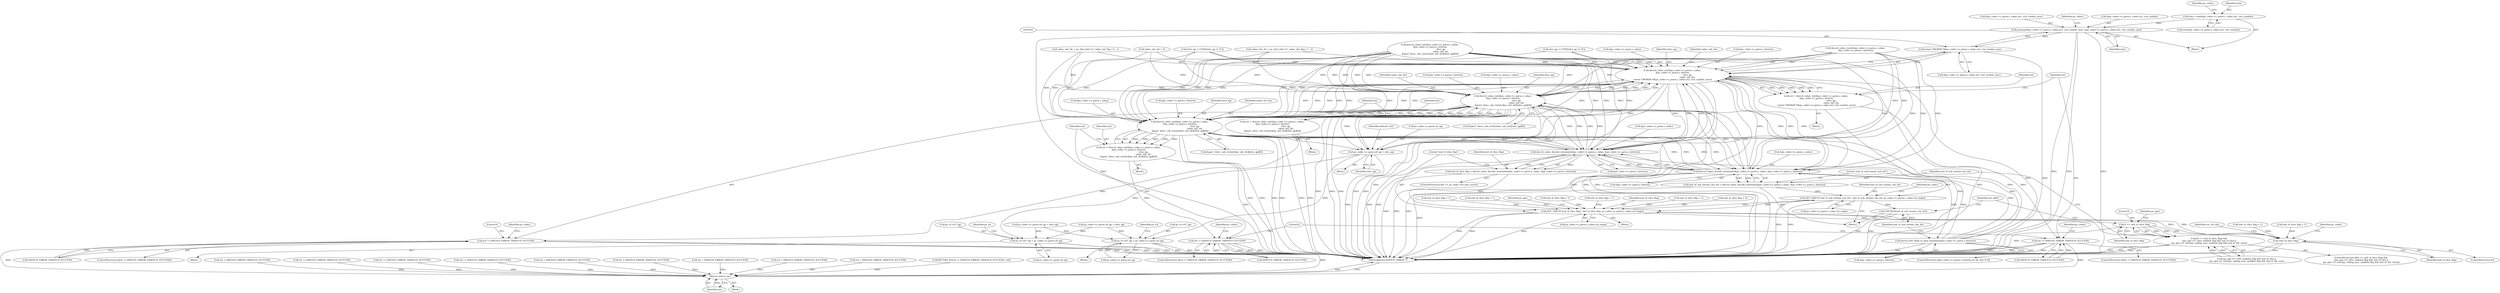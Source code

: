 digraph "0_Android_2b9fb0c2074d370a254b35e2489de2d94943578d@API" {
"1002464" [label="(Call,size = sizeof(ps_codec->s_parse.s_cabac.au1_ctxt_models))"];
"1002474" [label="(Call,memcpy(&ps_codec->s_parse.s_cabac.au1_ctxt_models_sync, &ps_codec->s_parse.s_cabac.au1_ctxt_models, size))"];
"1001638" [label="(Call,(const UWORD8 *)&ps_codec->s_parse.s_cabac.au1_ctxt_models_sync)"];
"1001623" [label="(Call,ihevcd_cabac_init(&ps_codec->s_parse.s_cabac,\n &ps_codec->s_parse.s_bitstrm,\n                                            slice_qp,\n                                            cabac_init_idc,\n (const UWORD8 *)&ps_codec->s_parse.s_cabac.au1_ctxt_models_sync))"];
"1001305" [label="(Call,ihevcd_cabac_init(&ps_codec->s_parse.s_cabac,\n &ps_codec->s_parse.s_bitstrm,\n                                        slice_qp,\n                                        cabac_init_idc,\n &gau1_ihevc_cab_ctxts[cabac_init_idc][slice_qp][0]))"];
"1001303" [label="(Call,ret = ihevcd_cabac_init(&ps_codec->s_parse.s_cabac,\n &ps_codec->s_parse.s_bitstrm,\n                                        slice_qp,\n                                        cabac_init_idc,\n &gau1_ihevc_cab_ctxts[cabac_init_idc][slice_qp][0]))"];
"1001329" [label="(Call,ret != (IHEVCD_ERROR_T)IHEVCD_SUCCESS)"];
"1005289" [label="(Return,return ret;)"];
"1001564" [label="(Call,ps_codec->s_parse.u4_qp = slice_qp)"];
"1001993" [label="(Call,ps_tu->b7_qp = ps_codec->s_parse.u4_qp)"];
"1002264" [label="(Call,ps_tu->b7_qp = ps_codec->s_parse.u4_qp)"];
"1001576" [label="(Call,ihevcd_cabac_init(&ps_codec->s_parse.s_cabac,\n &ps_codec->s_parse.s_bitstrm,\n                                            slice_qp,\n                                            cabac_init_idc,\n &gau1_ihevc_cab_ctxts[cabac_init_idc][slice_qp][0]))"];
"1001574" [label="(Call,ret = ihevcd_cabac_init(&ps_codec->s_parse.s_cabac,\n &ps_codec->s_parse.s_bitstrm,\n                                            slice_qp,\n                                            cabac_init_idc,\n &gau1_ihevc_cab_ctxts[cabac_init_idc][slice_qp][0]))"];
"1001600" [label="(Call,ret != (IHEVCD_ERROR_T)IHEVCD_SUCCESS)"];
"1002405" [label="(Call,ihevcd_cabac_decode_terminate(&ps_codec->s_parse.s_cabac, &ps_codec->s_parse.s_bitstrm))"];
"1002403" [label="(Call,end_of_slice_flag = ihevcd_cabac_decode_terminate(&ps_codec->s_parse.s_cabac, &ps_codec->s_parse.s_bitstrm))"];
"1002418" [label="(Call,AEV_TRACE(\"end_of_slice_flag\", end_of_slice_flag, ps_codec->s_parse.s_cabac.u4_range))"];
"1002525" [label="(Call,0 == end_of_slice_flag)"];
"1002524" [label="(Call,(0 == end_of_slice_flag) &&\n ((ps_pps->i1_tiles_enabled_flag && end_of_tile) ||\n (ps_pps->i1_entropy_coding_sync_enabled_flag && end_of_tile_row)))"];
"1004893" [label="(Call,!end_of_slice_flag)"];
"1002556" [label="(Call,AEV_TRACE(\"end_of_sub_stream_one_bit\", end_of_sub_stream_one_bit, ps_codec->s_parse.s_cabac.u4_range))"];
"1002583" [label="(Call,UNUSED(end_of_sub_stream_one_bit))"];
"1002543" [label="(Call,ihevcd_cabac_decode_terminate(&ps_codec->s_parse.s_cabac, &ps_codec->s_parse.s_bitstrm))"];
"1002541" [label="(Call,end_of_sub_stream_one_bit = ihevcd_cabac_decode_terminate(&ps_codec->s_parse.s_cabac, &ps_codec->s_parse.s_bitstrm))"];
"1002576" [label="(Call,ihevcd_bits_flush_to_byte_boundary(&ps_codec->s_parse.s_bitstrm))"];
"1001621" [label="(Call,ret = ihevcd_cabac_init(&ps_codec->s_parse.s_cabac,\n &ps_codec->s_parse.s_bitstrm,\n                                            slice_qp,\n                                            cabac_init_idc,\n (const UWORD8 *)&ps_codec->s_parse.s_cabac.au1_ctxt_models_sync))"];
"1001649" [label="(Call,ret != (IHEVCD_ERROR_T)IHEVCD_SUCCESS)"];
"1002558" [label="(Identifier,end_of_sub_stream_one_bit)"];
"1001320" [label="(Call,&gau1_ihevc_cab_ctxts[cabac_init_idc][slice_qp][0])"];
"1001331" [label="(Call,(IHEVCD_ERROR_T)IHEVCD_SUCCESS)"];
"1002542" [label="(Identifier,end_of_sub_stream_one_bit)"];
"1002583" [label="(Call,UNUSED(end_of_sub_stream_one_bit))"];
"1002420" [label="(Identifier,end_of_slice_flag)"];
"1002566" [label="(ControlStructure,if(ps_codec->s_parse.s_bitstrm.u4_bit_ofst % 8))"];
"1000191" [label="(Call,ret = (IHEVCD_ERROR_T)IHEVCD_SUCCESS)"];
"1001583" [label="(Call,&ps_codec->s_parse.s_bitstrm)"];
"1002559" [label="(Call,ps_codec->s_parse.s_cabac.u4_range)"];
"1000839" [label="(Call,cabac_init_idc = ps_slice_hdr->i1_cabac_init_flag ? 2 : 1)"];
"1001330" [label="(Identifier,ret)"];
"1001648" [label="(ControlStructure,if(ret != (IHEVCD_ERROR_T)IHEVCD_SUCCESS))"];
"1001997" [label="(Call,ps_codec->s_parse.u4_qp)"];
"1001010" [label="(Call,ret != (IHEVCD_ERROR_T)IHEVCD_SUCCESS)"];
"1000866" [label="(Call,slice_qp = CLIP3(slice_qp, 0, 51))"];
"1002164" [label="(Block,)"];
"1002577" [label="(Call,&ps_codec->s_parse.s_bitstrm)"];
"1005291" [label="(MethodReturn,IHEVCD_ERROR_T)"];
"1001564" [label="(Call,ps_codec->s_parse.u4_qp = slice_qp)"];
"1001576" [label="(Call,ihevcd_cabac_init(&ps_codec->s_parse.s_cabac,\n &ps_codec->s_parse.s_bitstrm,\n                                            slice_qp,\n                                            cabac_init_idc,\n &gau1_ihevc_cab_ctxts[cabac_init_idc][slice_qp][0]))"];
"1002412" [label="(Call,&ps_codec->s_parse.s_bitstrm)"];
"1005290" [label="(Identifier,ret)"];
"1002543" [label="(Call,ihevcd_cabac_decode_terminate(&ps_codec->s_parse.s_cabac, &ps_codec->s_parse.s_bitstrm))"];
"1002268" [label="(Call,ps_codec->s_parse.u4_qp)"];
"1002527" [label="(Identifier,end_of_slice_flag)"];
"1002556" [label="(Call,AEV_TRACE(\"end_of_sub_stream_one_bit\", end_of_sub_stream_one_bit, ps_codec->s_parse.s_cabac.u4_range))"];
"1001640" [label="(Call,&ps_codec->s_parse.s_cabac.au1_ctxt_models_sync)"];
"1001651" [label="(Call,(IHEVCD_ERROR_T)IHEVCD_SUCCESS)"];
"1001630" [label="(Call,&ps_codec->s_parse.s_bitstrm)"];
"1001589" [label="(Identifier,slice_qp)"];
"1001599" [label="(ControlStructure,if(ret != (IHEVCD_ERROR_T)IHEVCD_SUCCESS))"];
"1001608" [label="(Identifier,ps_codec)"];
"1001572" [label="(Identifier,default_ctxt)"];
"1000901" [label="(Call,ps_codec->s_parse.u4_qp = slice_qp)"];
"1001328" [label="(ControlStructure,if(ret != (IHEVCD_ERROR_T)IHEVCD_SUCCESS))"];
"1002525" [label="(Call,0 == end_of_slice_flag)"];
"1001866" [label="(Call,ret != (IHEVCD_ERROR_T)IHEVCD_SUCCESS)"];
"1001573" [label="(Block,)"];
"1004894" [label="(Identifier,end_of_slice_flag)"];
"1001602" [label="(Call,(IHEVCD_ERROR_T)IHEVCD_SUCCESS)"];
"1002571" [label="(Identifier,ps_codec)"];
"1002475" [label="(Call,&ps_codec->s_parse.s_cabac.au1_ctxt_models_sync)"];
"1001993" [label="(Call,ps_tu->b7_qp = ps_codec->s_parse.u4_qp)"];
"1001670" [label="(Literal,0)"];
"1001021" [label="(Call,end_of_slice_flag = 1)"];
"1002584" [label="(Identifier,end_of_sub_stream_one_bit)"];
"1000197" [label="(Call,end_of_slice_flag = 0)"];
"1001303" [label="(Call,ret = ihevcd_cabac_init(&ps_codec->s_parse.s_cabac,\n &ps_codec->s_parse.s_bitstrm,\n                                        slice_qp,\n                                        cabac_init_idc,\n &gau1_ihevc_cab_ctxts[cabac_init_idc][slice_qp][0]))"];
"1002539" [label="(Block,)"];
"1002464" [label="(Call,size = sizeof(ps_codec->s_parse.s_cabac.au1_ctxt_models))"];
"1002576" [label="(Call,ihevcd_bits_flush_to_byte_boundary(&ps_codec->s_parse.s_bitstrm))"];
"1001601" [label="(Identifier,ret)"];
"1001448" [label="(Call,ret != (IHEVCD_ERROR_T)IHEVCD_SUCCESS)"];
"1001624" [label="(Call,&ps_codec->s_parse.s_cabac)"];
"1001329" [label="(Call,ret != (IHEVCD_ERROR_T)IHEVCD_SUCCESS)"];
"1002528" [label="(Call,(ps_pps->i1_tiles_enabled_flag && end_of_tile) ||\n (ps_pps->i1_entropy_coding_sync_enabled_flag && end_of_tile_row))"];
"1001565" [label="(Call,ps_codec->s_parse.u4_qp)"];
"1002479" [label="(Identifier,ps_codec)"];
"1001034" [label="(Identifier,cur_ctb_idx)"];
"1002264" [label="(Call,ps_tu->b7_qp = ps_codec->s_parse.u4_qp)"];
"1002397" [label="(ControlStructure,if(0 == ps_codec->i4_slice_error))"];
"1001343" [label="(Call,ret = (IHEVCD_ERROR_T)IHEVCD_SUCCESS)"];
"1001153" [label="(Call,ps_codec->s_parse.u4_qp = slice_qp)"];
"1001575" [label="(Identifier,ret)"];
"1001650" [label="(Identifier,ret)"];
"1002421" [label="(Call,ps_codec->s_parse.s_cabac.u4_range)"];
"1002588" [label="(Identifier,ctb_addr)"];
"1002418" [label="(Call,AEV_TRACE(\"end_of_slice_flag\", end_of_slice_flag, ps_codec->s_parse.s_cabac.u4_range))"];
"1001621" [label="(Call,ret = ihevcd_cabac_init(&ps_codec->s_parse.s_cabac,\n &ps_codec->s_parse.s_bitstrm,\n                                            slice_qp,\n                                            cabac_init_idc,\n (const UWORD8 *)&ps_codec->s_parse.s_cabac.au1_ctxt_models_sync))"];
"1002462" [label="(Block,)"];
"1001305" [label="(Call,ihevcd_cabac_init(&ps_codec->s_parse.s_cabac,\n &ps_codec->s_parse.s_bitstrm,\n                                        slice_qp,\n                                        cabac_init_idc,\n &gau1_ihevc_cab_ctxts[cabac_init_idc][slice_qp][0]))"];
"1002466" [label="(Call,sizeof(ps_codec->s_parse.s_cabac.au1_ctxt_models))"];
"1002541" [label="(Call,end_of_sub_stream_one_bit = ihevcd_cabac_decode_terminate(&ps_codec->s_parse.s_cabac, &ps_codec->s_parse.s_bitstrm))"];
"1001319" [label="(Identifier,cabac_init_idc)"];
"1001611" [label="(Call,end_of_slice_flag = 1)"];
"1001570" [label="(Identifier,slice_qp)"];
"1001623" [label="(Call,ihevcd_cabac_init(&ps_codec->s_parse.s_cabac,\n &ps_codec->s_parse.s_bitstrm,\n                                            slice_qp,\n                                            cabac_init_idc,\n (const UWORD8 *)&ps_codec->s_parse.s_cabac.au1_ctxt_models_sync))"];
"1001590" [label="(Identifier,cabac_init_idc)"];
"1001649" [label="(Call,ret != (IHEVCD_ERROR_T)IHEVCD_SUCCESS)"];
"1000828" [label="(Call,cabac_init_idc = 0)"];
"1000986" [label="(Call,ihevcd_cabac_init(&ps_codec->s_parse.s_cabac,\n &ps_codec->s_parse.s_bitstrm,\n                                slice_qp,\n                                cabac_init_idc,\n &gau1_ihevc_cab_ctxts[cabac_init_idc][slice_qp][0]))"];
"1002497" [label="(Identifier,ps_codec)"];
"1001304" [label="(Identifier,ret)"];
"1001029" [label="(ControlStructure,do)"];
"1002405" [label="(Call,ihevcd_cabac_decode_terminate(&ps_codec->s_parse.s_cabac, &ps_codec->s_parse.s_bitstrm))"];
"1001660" [label="(Call,end_of_slice_flag = 1)"];
"1001534" [label="(Block,)"];
"1001591" [label="(Call,&gau1_ihevc_cab_ctxts[cabac_init_idc][slice_qp][0])"];
"1002265" [label="(Call,ps_tu->b7_qp)"];
"1002004" [label="(Identifier,ps_tu)"];
"1001614" [label="(Call,ret = (IHEVCD_ERROR_T)IHEVCD_SUCCESS)"];
"1001620" [label="(Block,)"];
"1004887" [label="(Call,end_of_slice_flag = 1)"];
"1002403" [label="(Call,end_of_slice_flag = ihevcd_cabac_decode_terminate(&ps_codec->s_parse.s_cabac, &ps_codec->s_parse.s_bitstrm))"];
"1001337" [label="(Identifier,ps_codec)"];
"1001622" [label="(Identifier,ret)"];
"1002158" [label="(Call,ret = (IHEVCD_ERROR_T)IHEVCD_SUCCESS)"];
"1002431" [label="(Identifier,ps_pps)"];
"1002526" [label="(Literal,0)"];
"1002474" [label="(Call,memcpy(&ps_codec->s_parse.s_cabac.au1_ctxt_models_sync, &ps_codec->s_parse.s_cabac.au1_ctxt_models, size))"];
"1004810" [label="(Call,end_of_slice_flag = 1)"];
"1002483" [label="(Call,&ps_codec->s_parse.s_cabac.au1_ctxt_models)"];
"1004897" [label="(Identifier,ps_codec)"];
"1001350" [label="(Literal,0)"];
"1001147" [label="(Call,slice_qp = CLIP3(slice_qp, 0, 51))"];
"1001657" [label="(Identifier,ps_codec)"];
"1001577" [label="(Call,&ps_codec->s_parse.s_cabac)"];
"1001994" [label="(Call,ps_tu->b7_qp)"];
"1004893" [label="(Call,!end_of_slice_flag)"];
"1001024" [label="(Call,ret = (IHEVCD_ERROR_T)IHEVCD_SUCCESS)"];
"1002557" [label="(Literal,\"end_of_sub_stream_one_bit\")"];
"1002531" [label="(Identifier,ps_pps)"];
"1002491" [label="(Identifier,size)"];
"1002524" [label="(Call,(0 == end_of_slice_flag) &&\n ((ps_pps->i1_tiles_enabled_flag && end_of_tile) ||\n (ps_pps->i1_entropy_coding_sync_enabled_flag && end_of_tile_row)))"];
"1002406" [label="(Call,&ps_codec->s_parse.s_cabac)"];
"1001638" [label="(Call,(const UWORD8 *)&ps_codec->s_parse.s_cabac.au1_ctxt_models_sync)"];
"1002419" [label="(Literal,\"end_of_slice_flag\")"];
"1002523" [label="(ControlStructure,if((0 == end_of_slice_flag) &&\n ((ps_pps->i1_tiles_enabled_flag && end_of_tile) ||\n (ps_pps->i1_entropy_coding_sync_enabled_flag && end_of_tile_row))))"];
"1001312" [label="(Call,&ps_codec->s_parse.s_bitstrm)"];
"1005289" [label="(Return,return ret;)"];
"1001636" [label="(Identifier,slice_qp)"];
"1001306" [label="(Call,&ps_codec->s_parse.s_cabac)"];
"1002544" [label="(Call,&ps_codec->s_parse.s_cabac)"];
"1001302" [label="(Block,)"];
"1001871" [label="(Block,)"];
"1001574" [label="(Call,ret = ihevcd_cabac_init(&ps_codec->s_parse.s_cabac,\n &ps_codec->s_parse.s_bitstrm,\n                                            slice_qp,\n                                            cabac_init_idc,\n &gau1_ihevc_cab_ctxts[cabac_init_idc][slice_qp][0]))"];
"1001600" [label="(Call,ret != (IHEVCD_ERROR_T)IHEVCD_SUCCESS)"];
"1002465" [label="(Identifier,size)"];
"1002275" [label="(Identifier,ps_tu)"];
"1002155" [label="(Call,end_of_slice_flag = 1)"];
"1002404" [label="(Identifier,end_of_slice_flag)"];
"1001663" [label="(Call,ret = (IHEVCD_ERROR_T)IHEVCD_SUCCESS)"];
"1001340" [label="(Call,end_of_slice_flag = 1)"];
"1001318" [label="(Identifier,slice_qp)"];
"1001030" [label="(Block,)"];
"1000951" [label="(Call,ihevcd_cabac_reset(&ps_codec->s_parse.s_cabac,\n &ps_codec->s_parse.s_bitstrm))"];
"1000189" [label="(Block,)"];
"1001637" [label="(Identifier,cabac_init_idc)"];
"1000510" [label="(Call,RETURN_IF((ret != (IHEVCD_ERROR_T)IHEVCD_SUCCESS), ret))"];
"1000849" [label="(Call,cabac_init_idc = ps_slice_hdr->i1_cabac_init_flag ? 1 : 2)"];
"1002550" [label="(Call,&ps_codec->s_parse.s_bitstrm)"];
"1002464" -> "1002462"  [label="AST: "];
"1002464" -> "1002466"  [label="CFG: "];
"1002465" -> "1002464"  [label="AST: "];
"1002466" -> "1002464"  [label="AST: "];
"1002479" -> "1002464"  [label="CFG: "];
"1002464" -> "1002474"  [label="DDG: "];
"1002474" -> "1002462"  [label="AST: "];
"1002474" -> "1002491"  [label="CFG: "];
"1002475" -> "1002474"  [label="AST: "];
"1002483" -> "1002474"  [label="AST: "];
"1002491" -> "1002474"  [label="AST: "];
"1002497" -> "1002474"  [label="CFG: "];
"1002474" -> "1005291"  [label="DDG: "];
"1002474" -> "1005291"  [label="DDG: "];
"1002474" -> "1005291"  [label="DDG: "];
"1002474" -> "1005291"  [label="DDG: "];
"1002474" -> "1001638"  [label="DDG: "];
"1001638" -> "1002474"  [label="DDG: "];
"1001638" -> "1001623"  [label="AST: "];
"1001638" -> "1001640"  [label="CFG: "];
"1001639" -> "1001638"  [label="AST: "];
"1001640" -> "1001638"  [label="AST: "];
"1001623" -> "1001638"  [label="CFG: "];
"1001638" -> "1005291"  [label="DDG: "];
"1001638" -> "1001623"  [label="DDG: "];
"1001623" -> "1001621"  [label="AST: "];
"1001624" -> "1001623"  [label="AST: "];
"1001630" -> "1001623"  [label="AST: "];
"1001636" -> "1001623"  [label="AST: "];
"1001637" -> "1001623"  [label="AST: "];
"1001621" -> "1001623"  [label="CFG: "];
"1001623" -> "1005291"  [label="DDG: "];
"1001623" -> "1005291"  [label="DDG: "];
"1001623" -> "1005291"  [label="DDG: "];
"1001623" -> "1005291"  [label="DDG: "];
"1001623" -> "1005291"  [label="DDG: "];
"1001623" -> "1001305"  [label="DDG: "];
"1001623" -> "1001305"  [label="DDG: "];
"1001623" -> "1001305"  [label="DDG: "];
"1001623" -> "1001564"  [label="DDG: "];
"1001623" -> "1001576"  [label="DDG: "];
"1001623" -> "1001576"  [label="DDG: "];
"1001623" -> "1001576"  [label="DDG: "];
"1001623" -> "1001576"  [label="DDG: "];
"1001623" -> "1001621"  [label="DDG: "];
"1001623" -> "1001621"  [label="DDG: "];
"1001623" -> "1001621"  [label="DDG: "];
"1001623" -> "1001621"  [label="DDG: "];
"1001623" -> "1001621"  [label="DDG: "];
"1002543" -> "1001623"  [label="DDG: "];
"1002543" -> "1001623"  [label="DDG: "];
"1002405" -> "1001623"  [label="DDG: "];
"1002405" -> "1001623"  [label="DDG: "];
"1001305" -> "1001623"  [label="DDG: "];
"1001305" -> "1001623"  [label="DDG: "];
"1001305" -> "1001623"  [label="DDG: "];
"1001305" -> "1001623"  [label="DDG: "];
"1000951" -> "1001623"  [label="DDG: "];
"1000951" -> "1001623"  [label="DDG: "];
"1000986" -> "1001623"  [label="DDG: "];
"1000986" -> "1001623"  [label="DDG: "];
"1000986" -> "1001623"  [label="DDG: "];
"1000986" -> "1001623"  [label="DDG: "];
"1001576" -> "1001623"  [label="DDG: "];
"1001576" -> "1001623"  [label="DDG: "];
"1001576" -> "1001623"  [label="DDG: "];
"1001576" -> "1001623"  [label="DDG: "];
"1002576" -> "1001623"  [label="DDG: "];
"1000866" -> "1001623"  [label="DDG: "];
"1001147" -> "1001623"  [label="DDG: "];
"1000828" -> "1001623"  [label="DDG: "];
"1000849" -> "1001623"  [label="DDG: "];
"1000839" -> "1001623"  [label="DDG: "];
"1001623" -> "1002405"  [label="DDG: "];
"1001623" -> "1002405"  [label="DDG: "];
"1001623" -> "1002543"  [label="DDG: "];
"1001623" -> "1002543"  [label="DDG: "];
"1001305" -> "1001303"  [label="AST: "];
"1001305" -> "1001320"  [label="CFG: "];
"1001306" -> "1001305"  [label="AST: "];
"1001312" -> "1001305"  [label="AST: "];
"1001318" -> "1001305"  [label="AST: "];
"1001319" -> "1001305"  [label="AST: "];
"1001320" -> "1001305"  [label="AST: "];
"1001303" -> "1001305"  [label="CFG: "];
"1001305" -> "1005291"  [label="DDG: "];
"1001305" -> "1005291"  [label="DDG: "];
"1001305" -> "1005291"  [label="DDG: "];
"1001305" -> "1005291"  [label="DDG: "];
"1001305" -> "1005291"  [label="DDG: "];
"1001305" -> "1001303"  [label="DDG: "];
"1001305" -> "1001303"  [label="DDG: "];
"1001305" -> "1001303"  [label="DDG: "];
"1001305" -> "1001303"  [label="DDG: "];
"1001305" -> "1001303"  [label="DDG: "];
"1002543" -> "1001305"  [label="DDG: "];
"1002543" -> "1001305"  [label="DDG: "];
"1002405" -> "1001305"  [label="DDG: "];
"1002405" -> "1001305"  [label="DDG: "];
"1000951" -> "1001305"  [label="DDG: "];
"1000951" -> "1001305"  [label="DDG: "];
"1000986" -> "1001305"  [label="DDG: "];
"1000986" -> "1001305"  [label="DDG: "];
"1000986" -> "1001305"  [label="DDG: "];
"1000986" -> "1001305"  [label="DDG: "];
"1001576" -> "1001305"  [label="DDG: "];
"1001576" -> "1001305"  [label="DDG: "];
"1001576" -> "1001305"  [label="DDG: "];
"1001576" -> "1001305"  [label="DDG: "];
"1002576" -> "1001305"  [label="DDG: "];
"1001147" -> "1001305"  [label="DDG: "];
"1000828" -> "1001305"  [label="DDG: "];
"1000849" -> "1001305"  [label="DDG: "];
"1000839" -> "1001305"  [label="DDG: "];
"1001305" -> "1001564"  [label="DDG: "];
"1001305" -> "1001576"  [label="DDG: "];
"1001305" -> "1001576"  [label="DDG: "];
"1001305" -> "1001576"  [label="DDG: "];
"1001305" -> "1001576"  [label="DDG: "];
"1001305" -> "1001576"  [label="DDG: "];
"1001305" -> "1002405"  [label="DDG: "];
"1001305" -> "1002405"  [label="DDG: "];
"1001305" -> "1002543"  [label="DDG: "];
"1001305" -> "1002543"  [label="DDG: "];
"1001303" -> "1001302"  [label="AST: "];
"1001304" -> "1001303"  [label="AST: "];
"1001330" -> "1001303"  [label="CFG: "];
"1001303" -> "1005291"  [label="DDG: "];
"1001303" -> "1001329"  [label="DDG: "];
"1001329" -> "1001328"  [label="AST: "];
"1001329" -> "1001331"  [label="CFG: "];
"1001330" -> "1001329"  [label="AST: "];
"1001331" -> "1001329"  [label="AST: "];
"1001337" -> "1001329"  [label="CFG: "];
"1001350" -> "1001329"  [label="CFG: "];
"1001329" -> "1005291"  [label="DDG: "];
"1001329" -> "1005291"  [label="DDG: "];
"1001329" -> "1005291"  [label="DDG: "];
"1001331" -> "1001329"  [label="DDG: "];
"1001329" -> "1005289"  [label="DDG: "];
"1005289" -> "1000189"  [label="AST: "];
"1005289" -> "1005290"  [label="CFG: "];
"1005290" -> "1005289"  [label="AST: "];
"1005291" -> "1005289"  [label="CFG: "];
"1005289" -> "1005291"  [label="DDG: "];
"1005290" -> "1005289"  [label="DDG: "];
"1001448" -> "1005289"  [label="DDG: "];
"1000510" -> "1005289"  [label="DDG: "];
"1002158" -> "1005289"  [label="DDG: "];
"1001343" -> "1005289"  [label="DDG: "];
"1001866" -> "1005289"  [label="DDG: "];
"1001010" -> "1005289"  [label="DDG: "];
"1001600" -> "1005289"  [label="DDG: "];
"1000191" -> "1005289"  [label="DDG: "];
"1001614" -> "1005289"  [label="DDG: "];
"1001649" -> "1005289"  [label="DDG: "];
"1001024" -> "1005289"  [label="DDG: "];
"1001663" -> "1005289"  [label="DDG: "];
"1001564" -> "1001534"  [label="AST: "];
"1001564" -> "1001570"  [label="CFG: "];
"1001565" -> "1001564"  [label="AST: "];
"1001570" -> "1001564"  [label="AST: "];
"1001572" -> "1001564"  [label="CFG: "];
"1001564" -> "1005291"  [label="DDG: "];
"1000866" -> "1001564"  [label="DDG: "];
"1000986" -> "1001564"  [label="DDG: "];
"1001576" -> "1001564"  [label="DDG: "];
"1001147" -> "1001564"  [label="DDG: "];
"1001564" -> "1001993"  [label="DDG: "];
"1001564" -> "1002264"  [label="DDG: "];
"1001993" -> "1001871"  [label="AST: "];
"1001993" -> "1001997"  [label="CFG: "];
"1001994" -> "1001993"  [label="AST: "];
"1001997" -> "1001993"  [label="AST: "];
"1002004" -> "1001993"  [label="CFG: "];
"1001993" -> "1005291"  [label="DDG: "];
"1001993" -> "1005291"  [label="DDG: "];
"1001153" -> "1001993"  [label="DDG: "];
"1000901" -> "1001993"  [label="DDG: "];
"1002264" -> "1002164"  [label="AST: "];
"1002264" -> "1002268"  [label="CFG: "];
"1002265" -> "1002264"  [label="AST: "];
"1002268" -> "1002264"  [label="AST: "];
"1002275" -> "1002264"  [label="CFG: "];
"1002264" -> "1005291"  [label="DDG: "];
"1002264" -> "1005291"  [label="DDG: "];
"1001153" -> "1002264"  [label="DDG: "];
"1000901" -> "1002264"  [label="DDG: "];
"1001576" -> "1001574"  [label="AST: "];
"1001576" -> "1001591"  [label="CFG: "];
"1001577" -> "1001576"  [label="AST: "];
"1001583" -> "1001576"  [label="AST: "];
"1001589" -> "1001576"  [label="AST: "];
"1001590" -> "1001576"  [label="AST: "];
"1001591" -> "1001576"  [label="AST: "];
"1001574" -> "1001576"  [label="CFG: "];
"1001576" -> "1005291"  [label="DDG: "];
"1001576" -> "1005291"  [label="DDG: "];
"1001576" -> "1005291"  [label="DDG: "];
"1001576" -> "1005291"  [label="DDG: "];
"1001576" -> "1005291"  [label="DDG: "];
"1001576" -> "1001574"  [label="DDG: "];
"1001576" -> "1001574"  [label="DDG: "];
"1001576" -> "1001574"  [label="DDG: "];
"1001576" -> "1001574"  [label="DDG: "];
"1001576" -> "1001574"  [label="DDG: "];
"1002543" -> "1001576"  [label="DDG: "];
"1002543" -> "1001576"  [label="DDG: "];
"1002405" -> "1001576"  [label="DDG: "];
"1002405" -> "1001576"  [label="DDG: "];
"1000951" -> "1001576"  [label="DDG: "];
"1000951" -> "1001576"  [label="DDG: "];
"1000986" -> "1001576"  [label="DDG: "];
"1000986" -> "1001576"  [label="DDG: "];
"1000986" -> "1001576"  [label="DDG: "];
"1000986" -> "1001576"  [label="DDG: "];
"1000986" -> "1001576"  [label="DDG: "];
"1002576" -> "1001576"  [label="DDG: "];
"1000866" -> "1001576"  [label="DDG: "];
"1001147" -> "1001576"  [label="DDG: "];
"1000828" -> "1001576"  [label="DDG: "];
"1000849" -> "1001576"  [label="DDG: "];
"1000839" -> "1001576"  [label="DDG: "];
"1001576" -> "1002405"  [label="DDG: "];
"1001576" -> "1002405"  [label="DDG: "];
"1001576" -> "1002543"  [label="DDG: "];
"1001576" -> "1002543"  [label="DDG: "];
"1001574" -> "1001573"  [label="AST: "];
"1001575" -> "1001574"  [label="AST: "];
"1001601" -> "1001574"  [label="CFG: "];
"1001574" -> "1005291"  [label="DDG: "];
"1001574" -> "1001600"  [label="DDG: "];
"1001600" -> "1001599"  [label="AST: "];
"1001600" -> "1001602"  [label="CFG: "];
"1001601" -> "1001600"  [label="AST: "];
"1001602" -> "1001600"  [label="AST: "];
"1001608" -> "1001600"  [label="CFG: "];
"1001670" -> "1001600"  [label="CFG: "];
"1001600" -> "1005291"  [label="DDG: "];
"1001600" -> "1005291"  [label="DDG: "];
"1001600" -> "1005291"  [label="DDG: "];
"1001602" -> "1001600"  [label="DDG: "];
"1002405" -> "1002403"  [label="AST: "];
"1002405" -> "1002412"  [label="CFG: "];
"1002406" -> "1002405"  [label="AST: "];
"1002412" -> "1002405"  [label="AST: "];
"1002403" -> "1002405"  [label="CFG: "];
"1002405" -> "1005291"  [label="DDG: "];
"1002405" -> "1005291"  [label="DDG: "];
"1002405" -> "1002403"  [label="DDG: "];
"1002405" -> "1002403"  [label="DDG: "];
"1002543" -> "1002405"  [label="DDG: "];
"1002543" -> "1002405"  [label="DDG: "];
"1000951" -> "1002405"  [label="DDG: "];
"1000951" -> "1002405"  [label="DDG: "];
"1000986" -> "1002405"  [label="DDG: "];
"1000986" -> "1002405"  [label="DDG: "];
"1002576" -> "1002405"  [label="DDG: "];
"1002405" -> "1002543"  [label="DDG: "];
"1002405" -> "1002543"  [label="DDG: "];
"1002403" -> "1002397"  [label="AST: "];
"1002404" -> "1002403"  [label="AST: "];
"1002419" -> "1002403"  [label="CFG: "];
"1002403" -> "1005291"  [label="DDG: "];
"1002403" -> "1002418"  [label="DDG: "];
"1002418" -> "1001030"  [label="AST: "];
"1002418" -> "1002421"  [label="CFG: "];
"1002419" -> "1002418"  [label="AST: "];
"1002420" -> "1002418"  [label="AST: "];
"1002421" -> "1002418"  [label="AST: "];
"1002431" -> "1002418"  [label="CFG: "];
"1002418" -> "1005291"  [label="DDG: "];
"1002418" -> "1005291"  [label="DDG: "];
"1002418" -> "1005291"  [label="DDG: "];
"1002155" -> "1002418"  [label="DDG: "];
"1001660" -> "1002418"  [label="DDG: "];
"1004893" -> "1002418"  [label="DDG: "];
"1001021" -> "1002418"  [label="DDG: "];
"1000197" -> "1002418"  [label="DDG: "];
"1001340" -> "1002418"  [label="DDG: "];
"1001611" -> "1002418"  [label="DDG: "];
"1002556" -> "1002418"  [label="DDG: "];
"1002418" -> "1002525"  [label="DDG: "];
"1002418" -> "1002556"  [label="DDG: "];
"1002418" -> "1004893"  [label="DDG: "];
"1002525" -> "1002524"  [label="AST: "];
"1002525" -> "1002527"  [label="CFG: "];
"1002526" -> "1002525"  [label="AST: "];
"1002527" -> "1002525"  [label="AST: "];
"1002531" -> "1002525"  [label="CFG: "];
"1002524" -> "1002525"  [label="CFG: "];
"1002525" -> "1005291"  [label="DDG: "];
"1002525" -> "1002524"  [label="DDG: "];
"1002525" -> "1002524"  [label="DDG: "];
"1002525" -> "1004893"  [label="DDG: "];
"1002524" -> "1002523"  [label="AST: "];
"1002524" -> "1002528"  [label="CFG: "];
"1002528" -> "1002524"  [label="AST: "];
"1002542" -> "1002524"  [label="CFG: "];
"1002588" -> "1002524"  [label="CFG: "];
"1002524" -> "1005291"  [label="DDG: "];
"1002524" -> "1005291"  [label="DDG: "];
"1002524" -> "1005291"  [label="DDG: "];
"1002528" -> "1002524"  [label="DDG: "];
"1002528" -> "1002524"  [label="DDG: "];
"1004893" -> "1001029"  [label="AST: "];
"1004893" -> "1004894"  [label="CFG: "];
"1004894" -> "1004893"  [label="AST: "];
"1001034" -> "1004893"  [label="CFG: "];
"1004897" -> "1004893"  [label="CFG: "];
"1004893" -> "1005291"  [label="DDG: "];
"1004893" -> "1005291"  [label="DDG: "];
"1004810" -> "1004893"  [label="DDG: "];
"1004887" -> "1004893"  [label="DDG: "];
"1002556" -> "1002539"  [label="AST: "];
"1002556" -> "1002559"  [label="CFG: "];
"1002557" -> "1002556"  [label="AST: "];
"1002558" -> "1002556"  [label="AST: "];
"1002559" -> "1002556"  [label="AST: "];
"1002571" -> "1002556"  [label="CFG: "];
"1002556" -> "1005291"  [label="DDG: "];
"1002556" -> "1005291"  [label="DDG: "];
"1002541" -> "1002556"  [label="DDG: "];
"1002556" -> "1002583"  [label="DDG: "];
"1002583" -> "1002539"  [label="AST: "];
"1002583" -> "1002584"  [label="CFG: "];
"1002584" -> "1002583"  [label="AST: "];
"1002588" -> "1002583"  [label="CFG: "];
"1002583" -> "1005291"  [label="DDG: "];
"1002583" -> "1005291"  [label="DDG: "];
"1002543" -> "1002541"  [label="AST: "];
"1002543" -> "1002550"  [label="CFG: "];
"1002544" -> "1002543"  [label="AST: "];
"1002550" -> "1002543"  [label="AST: "];
"1002541" -> "1002543"  [label="CFG: "];
"1002543" -> "1005291"  [label="DDG: "];
"1002543" -> "1005291"  [label="DDG: "];
"1002543" -> "1002541"  [label="DDG: "];
"1002543" -> "1002541"  [label="DDG: "];
"1000951" -> "1002543"  [label="DDG: "];
"1000951" -> "1002543"  [label="DDG: "];
"1000986" -> "1002543"  [label="DDG: "];
"1000986" -> "1002543"  [label="DDG: "];
"1002576" -> "1002543"  [label="DDG: "];
"1002543" -> "1002576"  [label="DDG: "];
"1002541" -> "1002539"  [label="AST: "];
"1002542" -> "1002541"  [label="AST: "];
"1002557" -> "1002541"  [label="CFG: "];
"1002541" -> "1005291"  [label="DDG: "];
"1002576" -> "1002566"  [label="AST: "];
"1002576" -> "1002577"  [label="CFG: "];
"1002577" -> "1002576"  [label="AST: "];
"1002584" -> "1002576"  [label="CFG: "];
"1002576" -> "1005291"  [label="DDG: "];
"1002576" -> "1005291"  [label="DDG: "];
"1001621" -> "1001620"  [label="AST: "];
"1001622" -> "1001621"  [label="AST: "];
"1001650" -> "1001621"  [label="CFG: "];
"1001621" -> "1005291"  [label="DDG: "];
"1001621" -> "1001649"  [label="DDG: "];
"1001649" -> "1001648"  [label="AST: "];
"1001649" -> "1001651"  [label="CFG: "];
"1001650" -> "1001649"  [label="AST: "];
"1001651" -> "1001649"  [label="AST: "];
"1001657" -> "1001649"  [label="CFG: "];
"1001670" -> "1001649"  [label="CFG: "];
"1001649" -> "1005291"  [label="DDG: "];
"1001649" -> "1005291"  [label="DDG: "];
"1001649" -> "1005291"  [label="DDG: "];
"1001651" -> "1001649"  [label="DDG: "];
}
